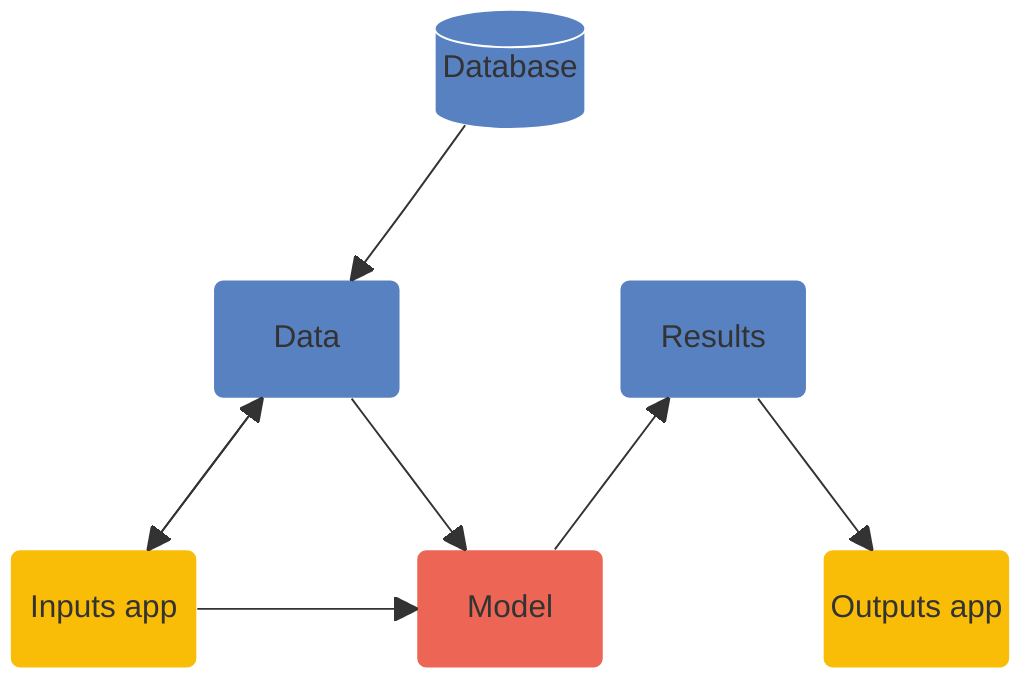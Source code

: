 block-beta

columns 5

space space db[("Database")]:1 space space
space space:3 space
space d("Data"):1 space r("Results"):1 space
db --> d

space:5

i("Inputs app"):1
space
m("Model"):1
space
o("Outputs app"):1

i --> d
d --> i
m --> r
d --> m
r --> o
i --> m

style db fill:#5881c1,stroke:#fff,color:#fff
style d  fill:#5881c1,stroke:#fff,color:#fff
style r  fill:#5881c1,stroke:#fff,color:#fff
style i  fill:#f9bd07,stroke:#fff,color:#000
style m  fill:#ec6555,stroke:#fff,color:#fff
style o  fill:#f9bd07,stroke:#fff,color:#000
